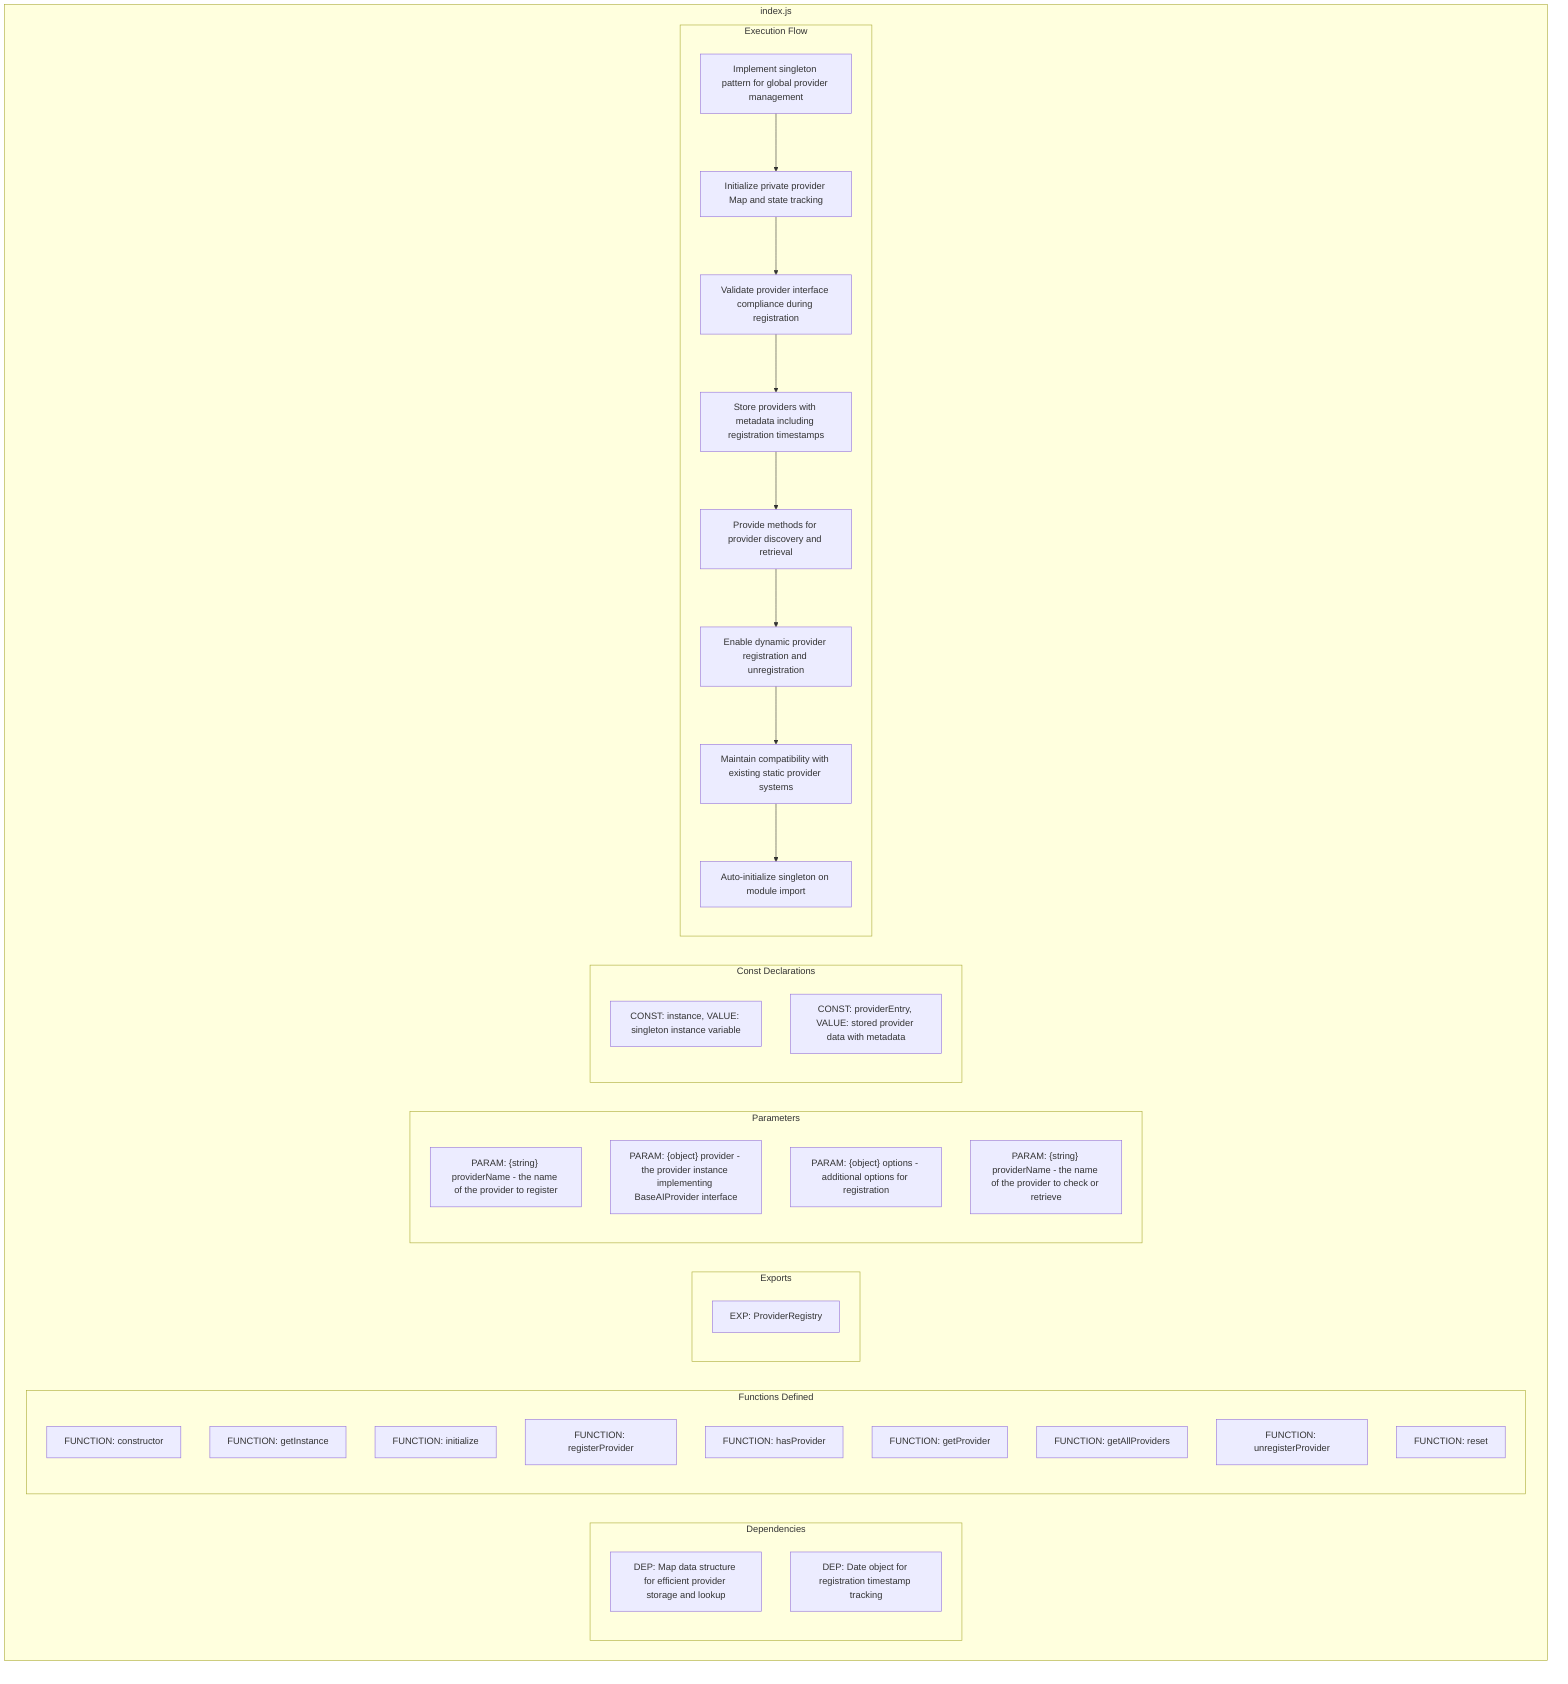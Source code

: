 flowchart TB
    subgraph Dependencies["Dependencies"]
        D1["DEP: Map data structure for efficient provider storage and lookup"]
        D2["DEP: Date object for registration timestamp tracking"]
    end
    
    subgraph FunctionsDefined["Functions Defined"]
        FU1["FUNCTION: constructor"]
        FU2["FUNCTION: getInstance"]
        FU3["FUNCTION: initialize"]
        FU4["FUNCTION: registerProvider"]
        FU5["FUNCTION: hasProvider"]
        FU6["FUNCTION: getProvider"]
        FU7["FUNCTION: getAllProviders"]
        FU8["FUNCTION: unregisterProvider"]
        FU9["FUNCTION: reset"]
    end
    
    subgraph Exports["Exports"]
        E1["EXP: ProviderRegistry"]
    end
    
    subgraph Parameters["Parameters"]
        P1["PARAM: {string} providerName - the name of the provider to register"]
        P2["PARAM: {object} provider - the provider instance implementing BaseAIProvider interface"]
        P3["PARAM: {object} options - additional options for registration"]
        P4["PARAM: {string} providerName - the name of the provider to check or retrieve"]
    end
    
    subgraph Constants["Const Declarations"]
        C1["CONST: instance, VALUE: singleton instance variable"]
        C2["CONST: providerEntry, VALUE: stored provider data with metadata"]
    end
    
    subgraph ExecutionFlow["Execution Flow"]
        FL1["Implement singleton pattern for global provider management"]
        FL2["Initialize private provider Map and state tracking"]
        FL3["Validate provider interface compliance during registration"]
        FL4["Store providers with metadata including registration timestamps"]
        FL5["Provide methods for provider discovery and retrieval"]
        FL6["Enable dynamic provider registration and unregistration"]
        FL7["Maintain compatibility with existing static provider systems"]
        FL8["Auto-initialize singleton on module import"]
    end
    
    subgraph providerRegistry["index.js"]
        Dependencies
        FunctionsDefined
        Exports
        Parameters
        Constants
        ExecutionFlow
    end
    
    FL1 --> FL2
    FL2 --> FL3
    FL3 --> FL4
    FL4 --> FL5
    FL5 --> FL6
    FL6 --> FL7
    FL7 --> FL8